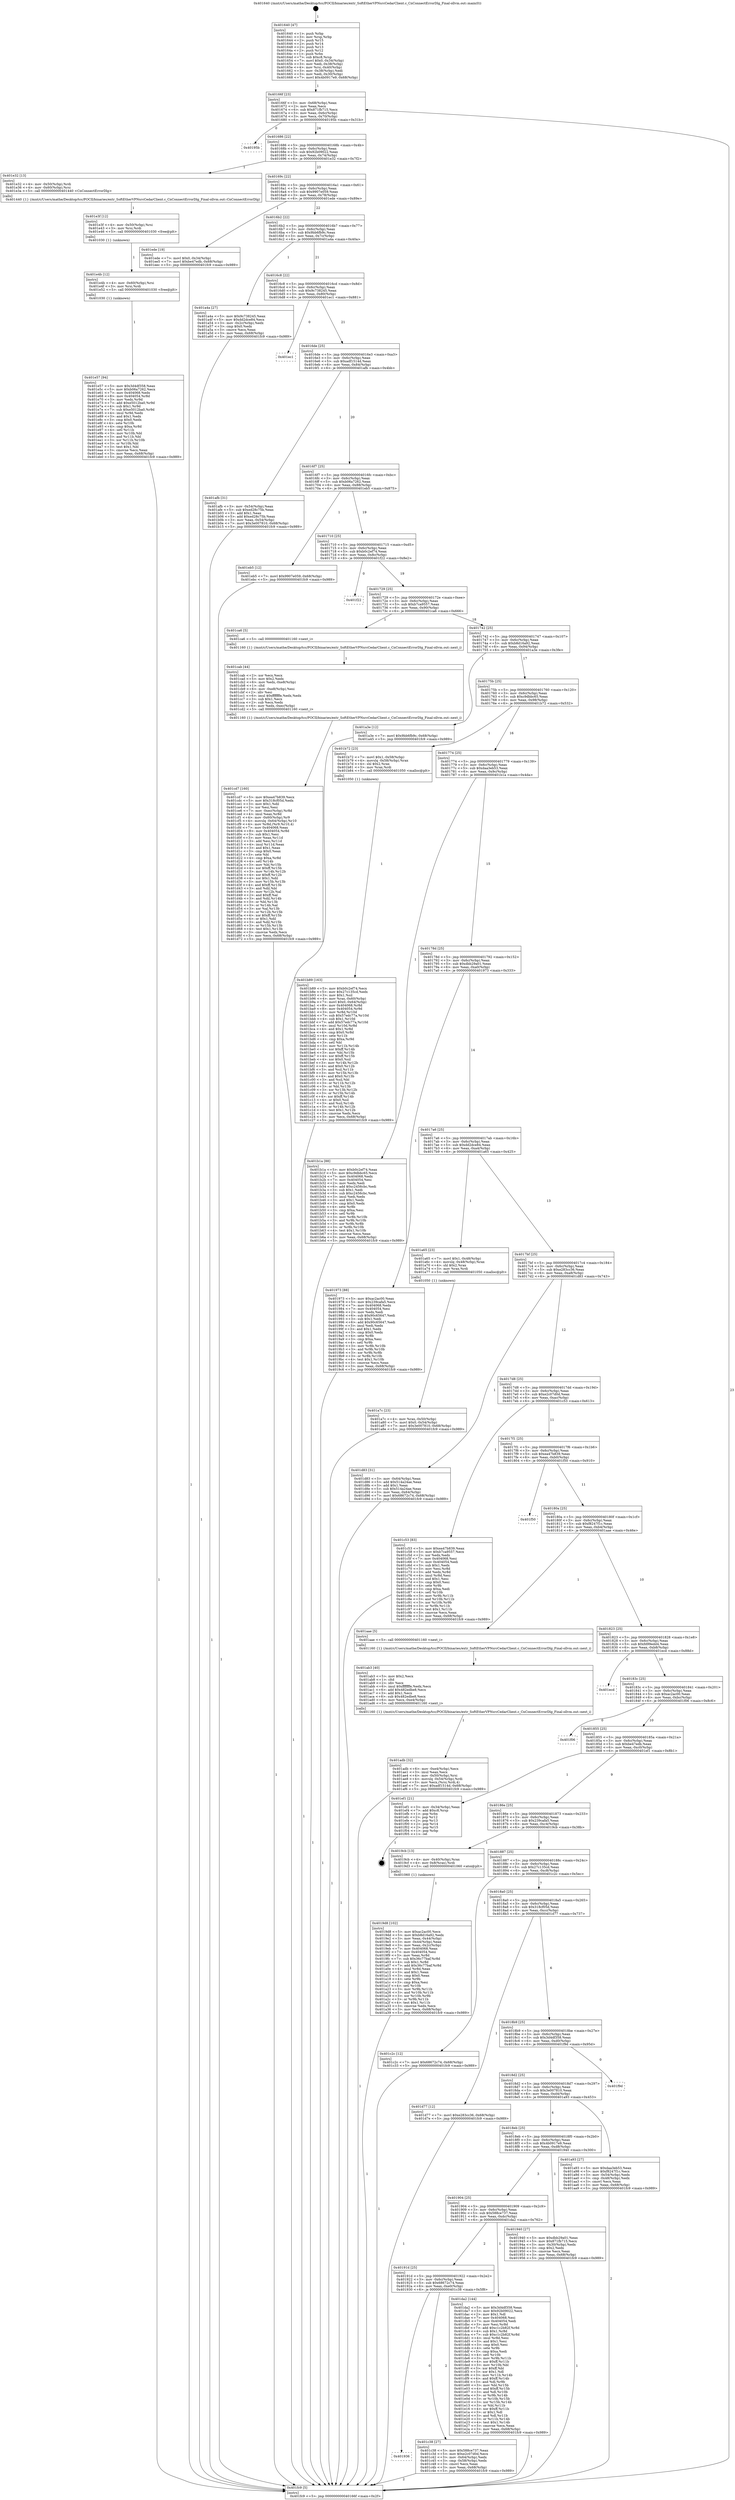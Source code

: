 digraph "0x401640" {
  label = "0x401640 (/mnt/c/Users/mathe/Desktop/tcc/POCII/binaries/extr_SoftEtherVPNsrcCedarClient.c_CnConnectErrorDlg_Final-ollvm.out::main(0))"
  labelloc = "t"
  node[shape=record]

  Entry [label="",width=0.3,height=0.3,shape=circle,fillcolor=black,style=filled]
  "0x40166f" [label="{
     0x40166f [23]\l
     | [instrs]\l
     &nbsp;&nbsp;0x40166f \<+3\>: mov -0x68(%rbp),%eax\l
     &nbsp;&nbsp;0x401672 \<+2\>: mov %eax,%ecx\l
     &nbsp;&nbsp;0x401674 \<+6\>: sub $0x871fb715,%ecx\l
     &nbsp;&nbsp;0x40167a \<+3\>: mov %eax,-0x6c(%rbp)\l
     &nbsp;&nbsp;0x40167d \<+3\>: mov %ecx,-0x70(%rbp)\l
     &nbsp;&nbsp;0x401680 \<+6\>: je 000000000040195b \<main+0x31b\>\l
  }"]
  "0x40195b" [label="{
     0x40195b\l
  }", style=dashed]
  "0x401686" [label="{
     0x401686 [22]\l
     | [instrs]\l
     &nbsp;&nbsp;0x401686 \<+5\>: jmp 000000000040168b \<main+0x4b\>\l
     &nbsp;&nbsp;0x40168b \<+3\>: mov -0x6c(%rbp),%eax\l
     &nbsp;&nbsp;0x40168e \<+5\>: sub $0x92b09022,%eax\l
     &nbsp;&nbsp;0x401693 \<+3\>: mov %eax,-0x74(%rbp)\l
     &nbsp;&nbsp;0x401696 \<+6\>: je 0000000000401e32 \<main+0x7f2\>\l
  }"]
  Exit [label="",width=0.3,height=0.3,shape=circle,fillcolor=black,style=filled,peripheries=2]
  "0x401e32" [label="{
     0x401e32 [13]\l
     | [instrs]\l
     &nbsp;&nbsp;0x401e32 \<+4\>: mov -0x50(%rbp),%rdi\l
     &nbsp;&nbsp;0x401e36 \<+4\>: mov -0x60(%rbp),%rsi\l
     &nbsp;&nbsp;0x401e3a \<+5\>: call 0000000000401440 \<CnConnectErrorDlg\>\l
     | [calls]\l
     &nbsp;&nbsp;0x401440 \{1\} (/mnt/c/Users/mathe/Desktop/tcc/POCII/binaries/extr_SoftEtherVPNsrcCedarClient.c_CnConnectErrorDlg_Final-ollvm.out::CnConnectErrorDlg)\l
  }"]
  "0x40169c" [label="{
     0x40169c [22]\l
     | [instrs]\l
     &nbsp;&nbsp;0x40169c \<+5\>: jmp 00000000004016a1 \<main+0x61\>\l
     &nbsp;&nbsp;0x4016a1 \<+3\>: mov -0x6c(%rbp),%eax\l
     &nbsp;&nbsp;0x4016a4 \<+5\>: sub $0x9907e059,%eax\l
     &nbsp;&nbsp;0x4016a9 \<+3\>: mov %eax,-0x78(%rbp)\l
     &nbsp;&nbsp;0x4016ac \<+6\>: je 0000000000401ede \<main+0x89e\>\l
  }"]
  "0x401e57" [label="{
     0x401e57 [94]\l
     | [instrs]\l
     &nbsp;&nbsp;0x401e57 \<+5\>: mov $0x3d4df358,%eax\l
     &nbsp;&nbsp;0x401e5c \<+5\>: mov $0xb06a7262,%ecx\l
     &nbsp;&nbsp;0x401e61 \<+7\>: mov 0x404068,%edx\l
     &nbsp;&nbsp;0x401e68 \<+8\>: mov 0x404054,%r8d\l
     &nbsp;&nbsp;0x401e70 \<+3\>: mov %edx,%r9d\l
     &nbsp;&nbsp;0x401e73 \<+7\>: add $0xe5012ba0,%r9d\l
     &nbsp;&nbsp;0x401e7a \<+4\>: sub $0x1,%r9d\l
     &nbsp;&nbsp;0x401e7e \<+7\>: sub $0xe5012ba0,%r9d\l
     &nbsp;&nbsp;0x401e85 \<+4\>: imul %r9d,%edx\l
     &nbsp;&nbsp;0x401e89 \<+3\>: and $0x1,%edx\l
     &nbsp;&nbsp;0x401e8c \<+3\>: cmp $0x0,%edx\l
     &nbsp;&nbsp;0x401e8f \<+4\>: sete %r10b\l
     &nbsp;&nbsp;0x401e93 \<+4\>: cmp $0xa,%r8d\l
     &nbsp;&nbsp;0x401e97 \<+4\>: setl %r11b\l
     &nbsp;&nbsp;0x401e9b \<+3\>: mov %r10b,%bl\l
     &nbsp;&nbsp;0x401e9e \<+3\>: and %r11b,%bl\l
     &nbsp;&nbsp;0x401ea1 \<+3\>: xor %r11b,%r10b\l
     &nbsp;&nbsp;0x401ea4 \<+3\>: or %r10b,%bl\l
     &nbsp;&nbsp;0x401ea7 \<+3\>: test $0x1,%bl\l
     &nbsp;&nbsp;0x401eaa \<+3\>: cmovne %ecx,%eax\l
     &nbsp;&nbsp;0x401ead \<+3\>: mov %eax,-0x68(%rbp)\l
     &nbsp;&nbsp;0x401eb0 \<+5\>: jmp 0000000000401fc9 \<main+0x989\>\l
  }"]
  "0x401ede" [label="{
     0x401ede [19]\l
     | [instrs]\l
     &nbsp;&nbsp;0x401ede \<+7\>: movl $0x0,-0x34(%rbp)\l
     &nbsp;&nbsp;0x401ee5 \<+7\>: movl $0xbe47edb,-0x68(%rbp)\l
     &nbsp;&nbsp;0x401eec \<+5\>: jmp 0000000000401fc9 \<main+0x989\>\l
  }"]
  "0x4016b2" [label="{
     0x4016b2 [22]\l
     | [instrs]\l
     &nbsp;&nbsp;0x4016b2 \<+5\>: jmp 00000000004016b7 \<main+0x77\>\l
     &nbsp;&nbsp;0x4016b7 \<+3\>: mov -0x6c(%rbp),%eax\l
     &nbsp;&nbsp;0x4016ba \<+5\>: sub $0x9bb6fb9c,%eax\l
     &nbsp;&nbsp;0x4016bf \<+3\>: mov %eax,-0x7c(%rbp)\l
     &nbsp;&nbsp;0x4016c2 \<+6\>: je 0000000000401a4a \<main+0x40a\>\l
  }"]
  "0x401e4b" [label="{
     0x401e4b [12]\l
     | [instrs]\l
     &nbsp;&nbsp;0x401e4b \<+4\>: mov -0x60(%rbp),%rsi\l
     &nbsp;&nbsp;0x401e4f \<+3\>: mov %rsi,%rdi\l
     &nbsp;&nbsp;0x401e52 \<+5\>: call 0000000000401030 \<free@plt\>\l
     | [calls]\l
     &nbsp;&nbsp;0x401030 \{1\} (unknown)\l
  }"]
  "0x401a4a" [label="{
     0x401a4a [27]\l
     | [instrs]\l
     &nbsp;&nbsp;0x401a4a \<+5\>: mov $0x9c738245,%eax\l
     &nbsp;&nbsp;0x401a4f \<+5\>: mov $0xdd2dce84,%ecx\l
     &nbsp;&nbsp;0x401a54 \<+3\>: mov -0x2c(%rbp),%edx\l
     &nbsp;&nbsp;0x401a57 \<+3\>: cmp $0x0,%edx\l
     &nbsp;&nbsp;0x401a5a \<+3\>: cmove %ecx,%eax\l
     &nbsp;&nbsp;0x401a5d \<+3\>: mov %eax,-0x68(%rbp)\l
     &nbsp;&nbsp;0x401a60 \<+5\>: jmp 0000000000401fc9 \<main+0x989\>\l
  }"]
  "0x4016c8" [label="{
     0x4016c8 [22]\l
     | [instrs]\l
     &nbsp;&nbsp;0x4016c8 \<+5\>: jmp 00000000004016cd \<main+0x8d\>\l
     &nbsp;&nbsp;0x4016cd \<+3\>: mov -0x6c(%rbp),%eax\l
     &nbsp;&nbsp;0x4016d0 \<+5\>: sub $0x9c738245,%eax\l
     &nbsp;&nbsp;0x4016d5 \<+3\>: mov %eax,-0x80(%rbp)\l
     &nbsp;&nbsp;0x4016d8 \<+6\>: je 0000000000401ec1 \<main+0x881\>\l
  }"]
  "0x401e3f" [label="{
     0x401e3f [12]\l
     | [instrs]\l
     &nbsp;&nbsp;0x401e3f \<+4\>: mov -0x50(%rbp),%rsi\l
     &nbsp;&nbsp;0x401e43 \<+3\>: mov %rsi,%rdi\l
     &nbsp;&nbsp;0x401e46 \<+5\>: call 0000000000401030 \<free@plt\>\l
     | [calls]\l
     &nbsp;&nbsp;0x401030 \{1\} (unknown)\l
  }"]
  "0x401ec1" [label="{
     0x401ec1\l
  }", style=dashed]
  "0x4016de" [label="{
     0x4016de [25]\l
     | [instrs]\l
     &nbsp;&nbsp;0x4016de \<+5\>: jmp 00000000004016e3 \<main+0xa3\>\l
     &nbsp;&nbsp;0x4016e3 \<+3\>: mov -0x6c(%rbp),%eax\l
     &nbsp;&nbsp;0x4016e6 \<+5\>: sub $0xadf1514d,%eax\l
     &nbsp;&nbsp;0x4016eb \<+6\>: mov %eax,-0x84(%rbp)\l
     &nbsp;&nbsp;0x4016f1 \<+6\>: je 0000000000401afb \<main+0x4bb\>\l
  }"]
  "0x401cd7" [label="{
     0x401cd7 [160]\l
     | [instrs]\l
     &nbsp;&nbsp;0x401cd7 \<+5\>: mov $0xea47b839,%ecx\l
     &nbsp;&nbsp;0x401cdc \<+5\>: mov $0x318cf05d,%edx\l
     &nbsp;&nbsp;0x401ce1 \<+3\>: mov $0x1,%dil\l
     &nbsp;&nbsp;0x401ce4 \<+2\>: xor %esi,%esi\l
     &nbsp;&nbsp;0x401ce6 \<+7\>: mov -0xec(%rbp),%r8d\l
     &nbsp;&nbsp;0x401ced \<+4\>: imul %eax,%r8d\l
     &nbsp;&nbsp;0x401cf1 \<+4\>: mov -0x60(%rbp),%r9\l
     &nbsp;&nbsp;0x401cf5 \<+4\>: movslq -0x64(%rbp),%r10\l
     &nbsp;&nbsp;0x401cf9 \<+4\>: mov %r8d,(%r9,%r10,4)\l
     &nbsp;&nbsp;0x401cfd \<+7\>: mov 0x404068,%eax\l
     &nbsp;&nbsp;0x401d04 \<+8\>: mov 0x404054,%r8d\l
     &nbsp;&nbsp;0x401d0c \<+3\>: sub $0x1,%esi\l
     &nbsp;&nbsp;0x401d0f \<+3\>: mov %eax,%r11d\l
     &nbsp;&nbsp;0x401d12 \<+3\>: add %esi,%r11d\l
     &nbsp;&nbsp;0x401d15 \<+4\>: imul %r11d,%eax\l
     &nbsp;&nbsp;0x401d19 \<+3\>: and $0x1,%eax\l
     &nbsp;&nbsp;0x401d1c \<+3\>: cmp $0x0,%eax\l
     &nbsp;&nbsp;0x401d1f \<+3\>: sete %bl\l
     &nbsp;&nbsp;0x401d22 \<+4\>: cmp $0xa,%r8d\l
     &nbsp;&nbsp;0x401d26 \<+4\>: setl %r14b\l
     &nbsp;&nbsp;0x401d2a \<+3\>: mov %bl,%r15b\l
     &nbsp;&nbsp;0x401d2d \<+4\>: xor $0xff,%r15b\l
     &nbsp;&nbsp;0x401d31 \<+3\>: mov %r14b,%r12b\l
     &nbsp;&nbsp;0x401d34 \<+4\>: xor $0xff,%r12b\l
     &nbsp;&nbsp;0x401d38 \<+4\>: xor $0x1,%dil\l
     &nbsp;&nbsp;0x401d3c \<+3\>: mov %r15b,%r13b\l
     &nbsp;&nbsp;0x401d3f \<+4\>: and $0xff,%r13b\l
     &nbsp;&nbsp;0x401d43 \<+3\>: and %dil,%bl\l
     &nbsp;&nbsp;0x401d46 \<+3\>: mov %r12b,%al\l
     &nbsp;&nbsp;0x401d49 \<+2\>: and $0xff,%al\l
     &nbsp;&nbsp;0x401d4b \<+3\>: and %dil,%r14b\l
     &nbsp;&nbsp;0x401d4e \<+3\>: or %bl,%r13b\l
     &nbsp;&nbsp;0x401d51 \<+3\>: or %r14b,%al\l
     &nbsp;&nbsp;0x401d54 \<+3\>: xor %al,%r13b\l
     &nbsp;&nbsp;0x401d57 \<+3\>: or %r12b,%r15b\l
     &nbsp;&nbsp;0x401d5a \<+4\>: xor $0xff,%r15b\l
     &nbsp;&nbsp;0x401d5e \<+4\>: or $0x1,%dil\l
     &nbsp;&nbsp;0x401d62 \<+3\>: and %dil,%r15b\l
     &nbsp;&nbsp;0x401d65 \<+3\>: or %r15b,%r13b\l
     &nbsp;&nbsp;0x401d68 \<+4\>: test $0x1,%r13b\l
     &nbsp;&nbsp;0x401d6c \<+3\>: cmovne %edx,%ecx\l
     &nbsp;&nbsp;0x401d6f \<+3\>: mov %ecx,-0x68(%rbp)\l
     &nbsp;&nbsp;0x401d72 \<+5\>: jmp 0000000000401fc9 \<main+0x989\>\l
  }"]
  "0x401afb" [label="{
     0x401afb [31]\l
     | [instrs]\l
     &nbsp;&nbsp;0x401afb \<+3\>: mov -0x54(%rbp),%eax\l
     &nbsp;&nbsp;0x401afe \<+5\>: sub $0xed28c75b,%eax\l
     &nbsp;&nbsp;0x401b03 \<+3\>: add $0x1,%eax\l
     &nbsp;&nbsp;0x401b06 \<+5\>: add $0xed28c75b,%eax\l
     &nbsp;&nbsp;0x401b0b \<+3\>: mov %eax,-0x54(%rbp)\l
     &nbsp;&nbsp;0x401b0e \<+7\>: movl $0x3e007810,-0x68(%rbp)\l
     &nbsp;&nbsp;0x401b15 \<+5\>: jmp 0000000000401fc9 \<main+0x989\>\l
  }"]
  "0x4016f7" [label="{
     0x4016f7 [25]\l
     | [instrs]\l
     &nbsp;&nbsp;0x4016f7 \<+5\>: jmp 00000000004016fc \<main+0xbc\>\l
     &nbsp;&nbsp;0x4016fc \<+3\>: mov -0x6c(%rbp),%eax\l
     &nbsp;&nbsp;0x4016ff \<+5\>: sub $0xb06a7262,%eax\l
     &nbsp;&nbsp;0x401704 \<+6\>: mov %eax,-0x88(%rbp)\l
     &nbsp;&nbsp;0x40170a \<+6\>: je 0000000000401eb5 \<main+0x875\>\l
  }"]
  "0x401cab" [label="{
     0x401cab [44]\l
     | [instrs]\l
     &nbsp;&nbsp;0x401cab \<+2\>: xor %ecx,%ecx\l
     &nbsp;&nbsp;0x401cad \<+5\>: mov $0x2,%edx\l
     &nbsp;&nbsp;0x401cb2 \<+6\>: mov %edx,-0xe8(%rbp)\l
     &nbsp;&nbsp;0x401cb8 \<+1\>: cltd\l
     &nbsp;&nbsp;0x401cb9 \<+6\>: mov -0xe8(%rbp),%esi\l
     &nbsp;&nbsp;0x401cbf \<+2\>: idiv %esi\l
     &nbsp;&nbsp;0x401cc1 \<+6\>: imul $0xfffffffe,%edx,%edx\l
     &nbsp;&nbsp;0x401cc7 \<+3\>: sub $0x1,%ecx\l
     &nbsp;&nbsp;0x401cca \<+2\>: sub %ecx,%edx\l
     &nbsp;&nbsp;0x401ccc \<+6\>: mov %edx,-0xec(%rbp)\l
     &nbsp;&nbsp;0x401cd2 \<+5\>: call 0000000000401160 \<next_i\>\l
     | [calls]\l
     &nbsp;&nbsp;0x401160 \{1\} (/mnt/c/Users/mathe/Desktop/tcc/POCII/binaries/extr_SoftEtherVPNsrcCedarClient.c_CnConnectErrorDlg_Final-ollvm.out::next_i)\l
  }"]
  "0x401eb5" [label="{
     0x401eb5 [12]\l
     | [instrs]\l
     &nbsp;&nbsp;0x401eb5 \<+7\>: movl $0x9907e059,-0x68(%rbp)\l
     &nbsp;&nbsp;0x401ebc \<+5\>: jmp 0000000000401fc9 \<main+0x989\>\l
  }"]
  "0x401710" [label="{
     0x401710 [25]\l
     | [instrs]\l
     &nbsp;&nbsp;0x401710 \<+5\>: jmp 0000000000401715 \<main+0xd5\>\l
     &nbsp;&nbsp;0x401715 \<+3\>: mov -0x6c(%rbp),%eax\l
     &nbsp;&nbsp;0x401718 \<+5\>: sub $0xb0c2ef74,%eax\l
     &nbsp;&nbsp;0x40171d \<+6\>: mov %eax,-0x8c(%rbp)\l
     &nbsp;&nbsp;0x401723 \<+6\>: je 0000000000401f22 \<main+0x8e2\>\l
  }"]
  "0x401936" [label="{
     0x401936\l
  }", style=dashed]
  "0x401f22" [label="{
     0x401f22\l
  }", style=dashed]
  "0x401729" [label="{
     0x401729 [25]\l
     | [instrs]\l
     &nbsp;&nbsp;0x401729 \<+5\>: jmp 000000000040172e \<main+0xee\>\l
     &nbsp;&nbsp;0x40172e \<+3\>: mov -0x6c(%rbp),%eax\l
     &nbsp;&nbsp;0x401731 \<+5\>: sub $0xb7ca9557,%eax\l
     &nbsp;&nbsp;0x401736 \<+6\>: mov %eax,-0x90(%rbp)\l
     &nbsp;&nbsp;0x40173c \<+6\>: je 0000000000401ca6 \<main+0x666\>\l
  }"]
  "0x401c38" [label="{
     0x401c38 [27]\l
     | [instrs]\l
     &nbsp;&nbsp;0x401c38 \<+5\>: mov $0x588ce737,%eax\l
     &nbsp;&nbsp;0x401c3d \<+5\>: mov $0xe2c07d0d,%ecx\l
     &nbsp;&nbsp;0x401c42 \<+3\>: mov -0x64(%rbp),%edx\l
     &nbsp;&nbsp;0x401c45 \<+3\>: cmp -0x58(%rbp),%edx\l
     &nbsp;&nbsp;0x401c48 \<+3\>: cmovl %ecx,%eax\l
     &nbsp;&nbsp;0x401c4b \<+3\>: mov %eax,-0x68(%rbp)\l
     &nbsp;&nbsp;0x401c4e \<+5\>: jmp 0000000000401fc9 \<main+0x989\>\l
  }"]
  "0x401ca6" [label="{
     0x401ca6 [5]\l
     | [instrs]\l
     &nbsp;&nbsp;0x401ca6 \<+5\>: call 0000000000401160 \<next_i\>\l
     | [calls]\l
     &nbsp;&nbsp;0x401160 \{1\} (/mnt/c/Users/mathe/Desktop/tcc/POCII/binaries/extr_SoftEtherVPNsrcCedarClient.c_CnConnectErrorDlg_Final-ollvm.out::next_i)\l
  }"]
  "0x401742" [label="{
     0x401742 [25]\l
     | [instrs]\l
     &nbsp;&nbsp;0x401742 \<+5\>: jmp 0000000000401747 \<main+0x107\>\l
     &nbsp;&nbsp;0x401747 \<+3\>: mov -0x6c(%rbp),%eax\l
     &nbsp;&nbsp;0x40174a \<+5\>: sub $0xb8d16a92,%eax\l
     &nbsp;&nbsp;0x40174f \<+6\>: mov %eax,-0x94(%rbp)\l
     &nbsp;&nbsp;0x401755 \<+6\>: je 0000000000401a3e \<main+0x3fe\>\l
  }"]
  "0x40191d" [label="{
     0x40191d [25]\l
     | [instrs]\l
     &nbsp;&nbsp;0x40191d \<+5\>: jmp 0000000000401922 \<main+0x2e2\>\l
     &nbsp;&nbsp;0x401922 \<+3\>: mov -0x6c(%rbp),%eax\l
     &nbsp;&nbsp;0x401925 \<+5\>: sub $0x68672c74,%eax\l
     &nbsp;&nbsp;0x40192a \<+6\>: mov %eax,-0xe0(%rbp)\l
     &nbsp;&nbsp;0x401930 \<+6\>: je 0000000000401c38 \<main+0x5f8\>\l
  }"]
  "0x401a3e" [label="{
     0x401a3e [12]\l
     | [instrs]\l
     &nbsp;&nbsp;0x401a3e \<+7\>: movl $0x9bb6fb9c,-0x68(%rbp)\l
     &nbsp;&nbsp;0x401a45 \<+5\>: jmp 0000000000401fc9 \<main+0x989\>\l
  }"]
  "0x40175b" [label="{
     0x40175b [25]\l
     | [instrs]\l
     &nbsp;&nbsp;0x40175b \<+5\>: jmp 0000000000401760 \<main+0x120\>\l
     &nbsp;&nbsp;0x401760 \<+3\>: mov -0x6c(%rbp),%eax\l
     &nbsp;&nbsp;0x401763 \<+5\>: sub $0xc9dbbc65,%eax\l
     &nbsp;&nbsp;0x401768 \<+6\>: mov %eax,-0x98(%rbp)\l
     &nbsp;&nbsp;0x40176e \<+6\>: je 0000000000401b72 \<main+0x532\>\l
  }"]
  "0x401da2" [label="{
     0x401da2 [144]\l
     | [instrs]\l
     &nbsp;&nbsp;0x401da2 \<+5\>: mov $0x3d4df358,%eax\l
     &nbsp;&nbsp;0x401da7 \<+5\>: mov $0x92b09022,%ecx\l
     &nbsp;&nbsp;0x401dac \<+2\>: mov $0x1,%dl\l
     &nbsp;&nbsp;0x401dae \<+7\>: mov 0x404068,%esi\l
     &nbsp;&nbsp;0x401db5 \<+7\>: mov 0x404054,%edi\l
     &nbsp;&nbsp;0x401dbc \<+3\>: mov %esi,%r8d\l
     &nbsp;&nbsp;0x401dbf \<+7\>: add $0xc1c2b82f,%r8d\l
     &nbsp;&nbsp;0x401dc6 \<+4\>: sub $0x1,%r8d\l
     &nbsp;&nbsp;0x401dca \<+7\>: sub $0xc1c2b82f,%r8d\l
     &nbsp;&nbsp;0x401dd1 \<+4\>: imul %r8d,%esi\l
     &nbsp;&nbsp;0x401dd5 \<+3\>: and $0x1,%esi\l
     &nbsp;&nbsp;0x401dd8 \<+3\>: cmp $0x0,%esi\l
     &nbsp;&nbsp;0x401ddb \<+4\>: sete %r9b\l
     &nbsp;&nbsp;0x401ddf \<+3\>: cmp $0xa,%edi\l
     &nbsp;&nbsp;0x401de2 \<+4\>: setl %r10b\l
     &nbsp;&nbsp;0x401de6 \<+3\>: mov %r9b,%r11b\l
     &nbsp;&nbsp;0x401de9 \<+4\>: xor $0xff,%r11b\l
     &nbsp;&nbsp;0x401ded \<+3\>: mov %r10b,%bl\l
     &nbsp;&nbsp;0x401df0 \<+3\>: xor $0xff,%bl\l
     &nbsp;&nbsp;0x401df3 \<+3\>: xor $0x1,%dl\l
     &nbsp;&nbsp;0x401df6 \<+3\>: mov %r11b,%r14b\l
     &nbsp;&nbsp;0x401df9 \<+4\>: and $0xff,%r14b\l
     &nbsp;&nbsp;0x401dfd \<+3\>: and %dl,%r9b\l
     &nbsp;&nbsp;0x401e00 \<+3\>: mov %bl,%r15b\l
     &nbsp;&nbsp;0x401e03 \<+4\>: and $0xff,%r15b\l
     &nbsp;&nbsp;0x401e07 \<+3\>: and %dl,%r10b\l
     &nbsp;&nbsp;0x401e0a \<+3\>: or %r9b,%r14b\l
     &nbsp;&nbsp;0x401e0d \<+3\>: or %r10b,%r15b\l
     &nbsp;&nbsp;0x401e10 \<+3\>: xor %r15b,%r14b\l
     &nbsp;&nbsp;0x401e13 \<+3\>: or %bl,%r11b\l
     &nbsp;&nbsp;0x401e16 \<+4\>: xor $0xff,%r11b\l
     &nbsp;&nbsp;0x401e1a \<+3\>: or $0x1,%dl\l
     &nbsp;&nbsp;0x401e1d \<+3\>: and %dl,%r11b\l
     &nbsp;&nbsp;0x401e20 \<+3\>: or %r11b,%r14b\l
     &nbsp;&nbsp;0x401e23 \<+4\>: test $0x1,%r14b\l
     &nbsp;&nbsp;0x401e27 \<+3\>: cmovne %ecx,%eax\l
     &nbsp;&nbsp;0x401e2a \<+3\>: mov %eax,-0x68(%rbp)\l
     &nbsp;&nbsp;0x401e2d \<+5\>: jmp 0000000000401fc9 \<main+0x989\>\l
  }"]
  "0x401b72" [label="{
     0x401b72 [23]\l
     | [instrs]\l
     &nbsp;&nbsp;0x401b72 \<+7\>: movl $0x1,-0x58(%rbp)\l
     &nbsp;&nbsp;0x401b79 \<+4\>: movslq -0x58(%rbp),%rax\l
     &nbsp;&nbsp;0x401b7d \<+4\>: shl $0x2,%rax\l
     &nbsp;&nbsp;0x401b81 \<+3\>: mov %rax,%rdi\l
     &nbsp;&nbsp;0x401b84 \<+5\>: call 0000000000401050 \<malloc@plt\>\l
     | [calls]\l
     &nbsp;&nbsp;0x401050 \{1\} (unknown)\l
  }"]
  "0x401774" [label="{
     0x401774 [25]\l
     | [instrs]\l
     &nbsp;&nbsp;0x401774 \<+5\>: jmp 0000000000401779 \<main+0x139\>\l
     &nbsp;&nbsp;0x401779 \<+3\>: mov -0x6c(%rbp),%eax\l
     &nbsp;&nbsp;0x40177c \<+5\>: sub $0xdaa3eb53,%eax\l
     &nbsp;&nbsp;0x401781 \<+6\>: mov %eax,-0x9c(%rbp)\l
     &nbsp;&nbsp;0x401787 \<+6\>: je 0000000000401b1a \<main+0x4da\>\l
  }"]
  "0x401b89" [label="{
     0x401b89 [163]\l
     | [instrs]\l
     &nbsp;&nbsp;0x401b89 \<+5\>: mov $0xb0c2ef74,%ecx\l
     &nbsp;&nbsp;0x401b8e \<+5\>: mov $0x27c135cd,%edx\l
     &nbsp;&nbsp;0x401b93 \<+3\>: mov $0x1,%sil\l
     &nbsp;&nbsp;0x401b96 \<+4\>: mov %rax,-0x60(%rbp)\l
     &nbsp;&nbsp;0x401b9a \<+7\>: movl $0x0,-0x64(%rbp)\l
     &nbsp;&nbsp;0x401ba1 \<+8\>: mov 0x404068,%r8d\l
     &nbsp;&nbsp;0x401ba9 \<+8\>: mov 0x404054,%r9d\l
     &nbsp;&nbsp;0x401bb1 \<+3\>: mov %r8d,%r10d\l
     &nbsp;&nbsp;0x401bb4 \<+7\>: sub $0x57edc77a,%r10d\l
     &nbsp;&nbsp;0x401bbb \<+4\>: sub $0x1,%r10d\l
     &nbsp;&nbsp;0x401bbf \<+7\>: add $0x57edc77a,%r10d\l
     &nbsp;&nbsp;0x401bc6 \<+4\>: imul %r10d,%r8d\l
     &nbsp;&nbsp;0x401bca \<+4\>: and $0x1,%r8d\l
     &nbsp;&nbsp;0x401bce \<+4\>: cmp $0x0,%r8d\l
     &nbsp;&nbsp;0x401bd2 \<+4\>: sete %r11b\l
     &nbsp;&nbsp;0x401bd6 \<+4\>: cmp $0xa,%r9d\l
     &nbsp;&nbsp;0x401bda \<+3\>: setl %bl\l
     &nbsp;&nbsp;0x401bdd \<+3\>: mov %r11b,%r14b\l
     &nbsp;&nbsp;0x401be0 \<+4\>: xor $0xff,%r14b\l
     &nbsp;&nbsp;0x401be4 \<+3\>: mov %bl,%r15b\l
     &nbsp;&nbsp;0x401be7 \<+4\>: xor $0xff,%r15b\l
     &nbsp;&nbsp;0x401beb \<+4\>: xor $0x0,%sil\l
     &nbsp;&nbsp;0x401bef \<+3\>: mov %r14b,%r12b\l
     &nbsp;&nbsp;0x401bf2 \<+4\>: and $0x0,%r12b\l
     &nbsp;&nbsp;0x401bf6 \<+3\>: and %sil,%r11b\l
     &nbsp;&nbsp;0x401bf9 \<+3\>: mov %r15b,%r13b\l
     &nbsp;&nbsp;0x401bfc \<+4\>: and $0x0,%r13b\l
     &nbsp;&nbsp;0x401c00 \<+3\>: and %sil,%bl\l
     &nbsp;&nbsp;0x401c03 \<+3\>: or %r11b,%r12b\l
     &nbsp;&nbsp;0x401c06 \<+3\>: or %bl,%r13b\l
     &nbsp;&nbsp;0x401c09 \<+3\>: xor %r13b,%r12b\l
     &nbsp;&nbsp;0x401c0c \<+3\>: or %r15b,%r14b\l
     &nbsp;&nbsp;0x401c0f \<+4\>: xor $0xff,%r14b\l
     &nbsp;&nbsp;0x401c13 \<+4\>: or $0x0,%sil\l
     &nbsp;&nbsp;0x401c17 \<+3\>: and %sil,%r14b\l
     &nbsp;&nbsp;0x401c1a \<+3\>: or %r14b,%r12b\l
     &nbsp;&nbsp;0x401c1d \<+4\>: test $0x1,%r12b\l
     &nbsp;&nbsp;0x401c21 \<+3\>: cmovne %edx,%ecx\l
     &nbsp;&nbsp;0x401c24 \<+3\>: mov %ecx,-0x68(%rbp)\l
     &nbsp;&nbsp;0x401c27 \<+5\>: jmp 0000000000401fc9 \<main+0x989\>\l
  }"]
  "0x401b1a" [label="{
     0x401b1a [88]\l
     | [instrs]\l
     &nbsp;&nbsp;0x401b1a \<+5\>: mov $0xb0c2ef74,%eax\l
     &nbsp;&nbsp;0x401b1f \<+5\>: mov $0xc9dbbc65,%ecx\l
     &nbsp;&nbsp;0x401b24 \<+7\>: mov 0x404068,%edx\l
     &nbsp;&nbsp;0x401b2b \<+7\>: mov 0x404054,%esi\l
     &nbsp;&nbsp;0x401b32 \<+2\>: mov %edx,%edi\l
     &nbsp;&nbsp;0x401b34 \<+6\>: add $0xc2456cbc,%edi\l
     &nbsp;&nbsp;0x401b3a \<+3\>: sub $0x1,%edi\l
     &nbsp;&nbsp;0x401b3d \<+6\>: sub $0xc2456cbc,%edi\l
     &nbsp;&nbsp;0x401b43 \<+3\>: imul %edi,%edx\l
     &nbsp;&nbsp;0x401b46 \<+3\>: and $0x1,%edx\l
     &nbsp;&nbsp;0x401b49 \<+3\>: cmp $0x0,%edx\l
     &nbsp;&nbsp;0x401b4c \<+4\>: sete %r8b\l
     &nbsp;&nbsp;0x401b50 \<+3\>: cmp $0xa,%esi\l
     &nbsp;&nbsp;0x401b53 \<+4\>: setl %r9b\l
     &nbsp;&nbsp;0x401b57 \<+3\>: mov %r8b,%r10b\l
     &nbsp;&nbsp;0x401b5a \<+3\>: and %r9b,%r10b\l
     &nbsp;&nbsp;0x401b5d \<+3\>: xor %r9b,%r8b\l
     &nbsp;&nbsp;0x401b60 \<+3\>: or %r8b,%r10b\l
     &nbsp;&nbsp;0x401b63 \<+4\>: test $0x1,%r10b\l
     &nbsp;&nbsp;0x401b67 \<+3\>: cmovne %ecx,%eax\l
     &nbsp;&nbsp;0x401b6a \<+3\>: mov %eax,-0x68(%rbp)\l
     &nbsp;&nbsp;0x401b6d \<+5\>: jmp 0000000000401fc9 \<main+0x989\>\l
  }"]
  "0x40178d" [label="{
     0x40178d [25]\l
     | [instrs]\l
     &nbsp;&nbsp;0x40178d \<+5\>: jmp 0000000000401792 \<main+0x152\>\l
     &nbsp;&nbsp;0x401792 \<+3\>: mov -0x6c(%rbp),%eax\l
     &nbsp;&nbsp;0x401795 \<+5\>: sub $0xdbb29a01,%eax\l
     &nbsp;&nbsp;0x40179a \<+6\>: mov %eax,-0xa0(%rbp)\l
     &nbsp;&nbsp;0x4017a0 \<+6\>: je 0000000000401973 \<main+0x333\>\l
  }"]
  "0x401adb" [label="{
     0x401adb [32]\l
     | [instrs]\l
     &nbsp;&nbsp;0x401adb \<+6\>: mov -0xe4(%rbp),%ecx\l
     &nbsp;&nbsp;0x401ae1 \<+3\>: imul %eax,%ecx\l
     &nbsp;&nbsp;0x401ae4 \<+4\>: mov -0x50(%rbp),%rsi\l
     &nbsp;&nbsp;0x401ae8 \<+4\>: movslq -0x54(%rbp),%rdi\l
     &nbsp;&nbsp;0x401aec \<+3\>: mov %ecx,(%rsi,%rdi,4)\l
     &nbsp;&nbsp;0x401aef \<+7\>: movl $0xadf1514d,-0x68(%rbp)\l
     &nbsp;&nbsp;0x401af6 \<+5\>: jmp 0000000000401fc9 \<main+0x989\>\l
  }"]
  "0x401973" [label="{
     0x401973 [88]\l
     | [instrs]\l
     &nbsp;&nbsp;0x401973 \<+5\>: mov $0xac2ac00,%eax\l
     &nbsp;&nbsp;0x401978 \<+5\>: mov $0x239cafa5,%ecx\l
     &nbsp;&nbsp;0x40197d \<+7\>: mov 0x404068,%edx\l
     &nbsp;&nbsp;0x401984 \<+7\>: mov 0x404054,%esi\l
     &nbsp;&nbsp;0x40198b \<+2\>: mov %edx,%edi\l
     &nbsp;&nbsp;0x40198d \<+6\>: sub $0x90c65647,%edi\l
     &nbsp;&nbsp;0x401993 \<+3\>: sub $0x1,%edi\l
     &nbsp;&nbsp;0x401996 \<+6\>: add $0x90c65647,%edi\l
     &nbsp;&nbsp;0x40199c \<+3\>: imul %edi,%edx\l
     &nbsp;&nbsp;0x40199f \<+3\>: and $0x1,%edx\l
     &nbsp;&nbsp;0x4019a2 \<+3\>: cmp $0x0,%edx\l
     &nbsp;&nbsp;0x4019a5 \<+4\>: sete %r8b\l
     &nbsp;&nbsp;0x4019a9 \<+3\>: cmp $0xa,%esi\l
     &nbsp;&nbsp;0x4019ac \<+4\>: setl %r9b\l
     &nbsp;&nbsp;0x4019b0 \<+3\>: mov %r8b,%r10b\l
     &nbsp;&nbsp;0x4019b3 \<+3\>: and %r9b,%r10b\l
     &nbsp;&nbsp;0x4019b6 \<+3\>: xor %r9b,%r8b\l
     &nbsp;&nbsp;0x4019b9 \<+3\>: or %r8b,%r10b\l
     &nbsp;&nbsp;0x4019bc \<+4\>: test $0x1,%r10b\l
     &nbsp;&nbsp;0x4019c0 \<+3\>: cmovne %ecx,%eax\l
     &nbsp;&nbsp;0x4019c3 \<+3\>: mov %eax,-0x68(%rbp)\l
     &nbsp;&nbsp;0x4019c6 \<+5\>: jmp 0000000000401fc9 \<main+0x989\>\l
  }"]
  "0x4017a6" [label="{
     0x4017a6 [25]\l
     | [instrs]\l
     &nbsp;&nbsp;0x4017a6 \<+5\>: jmp 00000000004017ab \<main+0x16b\>\l
     &nbsp;&nbsp;0x4017ab \<+3\>: mov -0x6c(%rbp),%eax\l
     &nbsp;&nbsp;0x4017ae \<+5\>: sub $0xdd2dce84,%eax\l
     &nbsp;&nbsp;0x4017b3 \<+6\>: mov %eax,-0xa4(%rbp)\l
     &nbsp;&nbsp;0x4017b9 \<+6\>: je 0000000000401a65 \<main+0x425\>\l
  }"]
  "0x401ab3" [label="{
     0x401ab3 [40]\l
     | [instrs]\l
     &nbsp;&nbsp;0x401ab3 \<+5\>: mov $0x2,%ecx\l
     &nbsp;&nbsp;0x401ab8 \<+1\>: cltd\l
     &nbsp;&nbsp;0x401ab9 \<+2\>: idiv %ecx\l
     &nbsp;&nbsp;0x401abb \<+6\>: imul $0xfffffffe,%edx,%ecx\l
     &nbsp;&nbsp;0x401ac1 \<+6\>: add $0x482edbe8,%ecx\l
     &nbsp;&nbsp;0x401ac7 \<+3\>: add $0x1,%ecx\l
     &nbsp;&nbsp;0x401aca \<+6\>: sub $0x482edbe8,%ecx\l
     &nbsp;&nbsp;0x401ad0 \<+6\>: mov %ecx,-0xe4(%rbp)\l
     &nbsp;&nbsp;0x401ad6 \<+5\>: call 0000000000401160 \<next_i\>\l
     | [calls]\l
     &nbsp;&nbsp;0x401160 \{1\} (/mnt/c/Users/mathe/Desktop/tcc/POCII/binaries/extr_SoftEtherVPNsrcCedarClient.c_CnConnectErrorDlg_Final-ollvm.out::next_i)\l
  }"]
  "0x401a65" [label="{
     0x401a65 [23]\l
     | [instrs]\l
     &nbsp;&nbsp;0x401a65 \<+7\>: movl $0x1,-0x48(%rbp)\l
     &nbsp;&nbsp;0x401a6c \<+4\>: movslq -0x48(%rbp),%rax\l
     &nbsp;&nbsp;0x401a70 \<+4\>: shl $0x2,%rax\l
     &nbsp;&nbsp;0x401a74 \<+3\>: mov %rax,%rdi\l
     &nbsp;&nbsp;0x401a77 \<+5\>: call 0000000000401050 \<malloc@plt\>\l
     | [calls]\l
     &nbsp;&nbsp;0x401050 \{1\} (unknown)\l
  }"]
  "0x4017bf" [label="{
     0x4017bf [25]\l
     | [instrs]\l
     &nbsp;&nbsp;0x4017bf \<+5\>: jmp 00000000004017c4 \<main+0x184\>\l
     &nbsp;&nbsp;0x4017c4 \<+3\>: mov -0x6c(%rbp),%eax\l
     &nbsp;&nbsp;0x4017c7 \<+5\>: sub $0xe283cc36,%eax\l
     &nbsp;&nbsp;0x4017cc \<+6\>: mov %eax,-0xa8(%rbp)\l
     &nbsp;&nbsp;0x4017d2 \<+6\>: je 0000000000401d83 \<main+0x743\>\l
  }"]
  "0x401a7c" [label="{
     0x401a7c [23]\l
     | [instrs]\l
     &nbsp;&nbsp;0x401a7c \<+4\>: mov %rax,-0x50(%rbp)\l
     &nbsp;&nbsp;0x401a80 \<+7\>: movl $0x0,-0x54(%rbp)\l
     &nbsp;&nbsp;0x401a87 \<+7\>: movl $0x3e007810,-0x68(%rbp)\l
     &nbsp;&nbsp;0x401a8e \<+5\>: jmp 0000000000401fc9 \<main+0x989\>\l
  }"]
  "0x401d83" [label="{
     0x401d83 [31]\l
     | [instrs]\l
     &nbsp;&nbsp;0x401d83 \<+3\>: mov -0x64(%rbp),%eax\l
     &nbsp;&nbsp;0x401d86 \<+5\>: add $0x514a24ae,%eax\l
     &nbsp;&nbsp;0x401d8b \<+3\>: add $0x1,%eax\l
     &nbsp;&nbsp;0x401d8e \<+5\>: sub $0x514a24ae,%eax\l
     &nbsp;&nbsp;0x401d93 \<+3\>: mov %eax,-0x64(%rbp)\l
     &nbsp;&nbsp;0x401d96 \<+7\>: movl $0x68672c74,-0x68(%rbp)\l
     &nbsp;&nbsp;0x401d9d \<+5\>: jmp 0000000000401fc9 \<main+0x989\>\l
  }"]
  "0x4017d8" [label="{
     0x4017d8 [25]\l
     | [instrs]\l
     &nbsp;&nbsp;0x4017d8 \<+5\>: jmp 00000000004017dd \<main+0x19d\>\l
     &nbsp;&nbsp;0x4017dd \<+3\>: mov -0x6c(%rbp),%eax\l
     &nbsp;&nbsp;0x4017e0 \<+5\>: sub $0xe2c07d0d,%eax\l
     &nbsp;&nbsp;0x4017e5 \<+6\>: mov %eax,-0xac(%rbp)\l
     &nbsp;&nbsp;0x4017eb \<+6\>: je 0000000000401c53 \<main+0x613\>\l
  }"]
  "0x4019d8" [label="{
     0x4019d8 [102]\l
     | [instrs]\l
     &nbsp;&nbsp;0x4019d8 \<+5\>: mov $0xac2ac00,%ecx\l
     &nbsp;&nbsp;0x4019dd \<+5\>: mov $0xb8d16a92,%edx\l
     &nbsp;&nbsp;0x4019e2 \<+3\>: mov %eax,-0x44(%rbp)\l
     &nbsp;&nbsp;0x4019e5 \<+3\>: mov -0x44(%rbp),%eax\l
     &nbsp;&nbsp;0x4019e8 \<+3\>: mov %eax,-0x2c(%rbp)\l
     &nbsp;&nbsp;0x4019eb \<+7\>: mov 0x404068,%eax\l
     &nbsp;&nbsp;0x4019f2 \<+7\>: mov 0x404054,%esi\l
     &nbsp;&nbsp;0x4019f9 \<+3\>: mov %eax,%r8d\l
     &nbsp;&nbsp;0x4019fc \<+7\>: sub $0x36c77baf,%r8d\l
     &nbsp;&nbsp;0x401a03 \<+4\>: sub $0x1,%r8d\l
     &nbsp;&nbsp;0x401a07 \<+7\>: add $0x36c77baf,%r8d\l
     &nbsp;&nbsp;0x401a0e \<+4\>: imul %r8d,%eax\l
     &nbsp;&nbsp;0x401a12 \<+3\>: and $0x1,%eax\l
     &nbsp;&nbsp;0x401a15 \<+3\>: cmp $0x0,%eax\l
     &nbsp;&nbsp;0x401a18 \<+4\>: sete %r9b\l
     &nbsp;&nbsp;0x401a1c \<+3\>: cmp $0xa,%esi\l
     &nbsp;&nbsp;0x401a1f \<+4\>: setl %r10b\l
     &nbsp;&nbsp;0x401a23 \<+3\>: mov %r9b,%r11b\l
     &nbsp;&nbsp;0x401a26 \<+3\>: and %r10b,%r11b\l
     &nbsp;&nbsp;0x401a29 \<+3\>: xor %r10b,%r9b\l
     &nbsp;&nbsp;0x401a2c \<+3\>: or %r9b,%r11b\l
     &nbsp;&nbsp;0x401a2f \<+4\>: test $0x1,%r11b\l
     &nbsp;&nbsp;0x401a33 \<+3\>: cmovne %edx,%ecx\l
     &nbsp;&nbsp;0x401a36 \<+3\>: mov %ecx,-0x68(%rbp)\l
     &nbsp;&nbsp;0x401a39 \<+5\>: jmp 0000000000401fc9 \<main+0x989\>\l
  }"]
  "0x401c53" [label="{
     0x401c53 [83]\l
     | [instrs]\l
     &nbsp;&nbsp;0x401c53 \<+5\>: mov $0xea47b839,%eax\l
     &nbsp;&nbsp;0x401c58 \<+5\>: mov $0xb7ca9557,%ecx\l
     &nbsp;&nbsp;0x401c5d \<+2\>: xor %edx,%edx\l
     &nbsp;&nbsp;0x401c5f \<+7\>: mov 0x404068,%esi\l
     &nbsp;&nbsp;0x401c66 \<+7\>: mov 0x404054,%edi\l
     &nbsp;&nbsp;0x401c6d \<+3\>: sub $0x1,%edx\l
     &nbsp;&nbsp;0x401c70 \<+3\>: mov %esi,%r8d\l
     &nbsp;&nbsp;0x401c73 \<+3\>: add %edx,%r8d\l
     &nbsp;&nbsp;0x401c76 \<+4\>: imul %r8d,%esi\l
     &nbsp;&nbsp;0x401c7a \<+3\>: and $0x1,%esi\l
     &nbsp;&nbsp;0x401c7d \<+3\>: cmp $0x0,%esi\l
     &nbsp;&nbsp;0x401c80 \<+4\>: sete %r9b\l
     &nbsp;&nbsp;0x401c84 \<+3\>: cmp $0xa,%edi\l
     &nbsp;&nbsp;0x401c87 \<+4\>: setl %r10b\l
     &nbsp;&nbsp;0x401c8b \<+3\>: mov %r9b,%r11b\l
     &nbsp;&nbsp;0x401c8e \<+3\>: and %r10b,%r11b\l
     &nbsp;&nbsp;0x401c91 \<+3\>: xor %r10b,%r9b\l
     &nbsp;&nbsp;0x401c94 \<+3\>: or %r9b,%r11b\l
     &nbsp;&nbsp;0x401c97 \<+4\>: test $0x1,%r11b\l
     &nbsp;&nbsp;0x401c9b \<+3\>: cmovne %ecx,%eax\l
     &nbsp;&nbsp;0x401c9e \<+3\>: mov %eax,-0x68(%rbp)\l
     &nbsp;&nbsp;0x401ca1 \<+5\>: jmp 0000000000401fc9 \<main+0x989\>\l
  }"]
  "0x4017f1" [label="{
     0x4017f1 [25]\l
     | [instrs]\l
     &nbsp;&nbsp;0x4017f1 \<+5\>: jmp 00000000004017f6 \<main+0x1b6\>\l
     &nbsp;&nbsp;0x4017f6 \<+3\>: mov -0x6c(%rbp),%eax\l
     &nbsp;&nbsp;0x4017f9 \<+5\>: sub $0xea47b839,%eax\l
     &nbsp;&nbsp;0x4017fe \<+6\>: mov %eax,-0xb0(%rbp)\l
     &nbsp;&nbsp;0x401804 \<+6\>: je 0000000000401f50 \<main+0x910\>\l
  }"]
  "0x401640" [label="{
     0x401640 [47]\l
     | [instrs]\l
     &nbsp;&nbsp;0x401640 \<+1\>: push %rbp\l
     &nbsp;&nbsp;0x401641 \<+3\>: mov %rsp,%rbp\l
     &nbsp;&nbsp;0x401644 \<+2\>: push %r15\l
     &nbsp;&nbsp;0x401646 \<+2\>: push %r14\l
     &nbsp;&nbsp;0x401648 \<+2\>: push %r13\l
     &nbsp;&nbsp;0x40164a \<+2\>: push %r12\l
     &nbsp;&nbsp;0x40164c \<+1\>: push %rbx\l
     &nbsp;&nbsp;0x40164d \<+7\>: sub $0xc8,%rsp\l
     &nbsp;&nbsp;0x401654 \<+7\>: movl $0x0,-0x34(%rbp)\l
     &nbsp;&nbsp;0x40165b \<+3\>: mov %edi,-0x38(%rbp)\l
     &nbsp;&nbsp;0x40165e \<+4\>: mov %rsi,-0x40(%rbp)\l
     &nbsp;&nbsp;0x401662 \<+3\>: mov -0x38(%rbp),%edi\l
     &nbsp;&nbsp;0x401665 \<+3\>: mov %edi,-0x30(%rbp)\l
     &nbsp;&nbsp;0x401668 \<+7\>: movl $0x4b0917e9,-0x68(%rbp)\l
  }"]
  "0x401f50" [label="{
     0x401f50\l
  }", style=dashed]
  "0x40180a" [label="{
     0x40180a [25]\l
     | [instrs]\l
     &nbsp;&nbsp;0x40180a \<+5\>: jmp 000000000040180f \<main+0x1cf\>\l
     &nbsp;&nbsp;0x40180f \<+3\>: mov -0x6c(%rbp),%eax\l
     &nbsp;&nbsp;0x401812 \<+5\>: sub $0xf8247f1c,%eax\l
     &nbsp;&nbsp;0x401817 \<+6\>: mov %eax,-0xb4(%rbp)\l
     &nbsp;&nbsp;0x40181d \<+6\>: je 0000000000401aae \<main+0x46e\>\l
  }"]
  "0x401fc9" [label="{
     0x401fc9 [5]\l
     | [instrs]\l
     &nbsp;&nbsp;0x401fc9 \<+5\>: jmp 000000000040166f \<main+0x2f\>\l
  }"]
  "0x401aae" [label="{
     0x401aae [5]\l
     | [instrs]\l
     &nbsp;&nbsp;0x401aae \<+5\>: call 0000000000401160 \<next_i\>\l
     | [calls]\l
     &nbsp;&nbsp;0x401160 \{1\} (/mnt/c/Users/mathe/Desktop/tcc/POCII/binaries/extr_SoftEtherVPNsrcCedarClient.c_CnConnectErrorDlg_Final-ollvm.out::next_i)\l
  }"]
  "0x401823" [label="{
     0x401823 [25]\l
     | [instrs]\l
     &nbsp;&nbsp;0x401823 \<+5\>: jmp 0000000000401828 \<main+0x1e8\>\l
     &nbsp;&nbsp;0x401828 \<+3\>: mov -0x6c(%rbp),%eax\l
     &nbsp;&nbsp;0x40182b \<+5\>: sub $0xfd99edd4,%eax\l
     &nbsp;&nbsp;0x401830 \<+6\>: mov %eax,-0xb8(%rbp)\l
     &nbsp;&nbsp;0x401836 \<+6\>: je 0000000000401ecd \<main+0x88d\>\l
  }"]
  "0x401904" [label="{
     0x401904 [25]\l
     | [instrs]\l
     &nbsp;&nbsp;0x401904 \<+5\>: jmp 0000000000401909 \<main+0x2c9\>\l
     &nbsp;&nbsp;0x401909 \<+3\>: mov -0x6c(%rbp),%eax\l
     &nbsp;&nbsp;0x40190c \<+5\>: sub $0x588ce737,%eax\l
     &nbsp;&nbsp;0x401911 \<+6\>: mov %eax,-0xdc(%rbp)\l
     &nbsp;&nbsp;0x401917 \<+6\>: je 0000000000401da2 \<main+0x762\>\l
  }"]
  "0x401ecd" [label="{
     0x401ecd\l
  }", style=dashed]
  "0x40183c" [label="{
     0x40183c [25]\l
     | [instrs]\l
     &nbsp;&nbsp;0x40183c \<+5\>: jmp 0000000000401841 \<main+0x201\>\l
     &nbsp;&nbsp;0x401841 \<+3\>: mov -0x6c(%rbp),%eax\l
     &nbsp;&nbsp;0x401844 \<+5\>: sub $0xac2ac00,%eax\l
     &nbsp;&nbsp;0x401849 \<+6\>: mov %eax,-0xbc(%rbp)\l
     &nbsp;&nbsp;0x40184f \<+6\>: je 0000000000401f06 \<main+0x8c6\>\l
  }"]
  "0x401940" [label="{
     0x401940 [27]\l
     | [instrs]\l
     &nbsp;&nbsp;0x401940 \<+5\>: mov $0xdbb29a01,%eax\l
     &nbsp;&nbsp;0x401945 \<+5\>: mov $0x871fb715,%ecx\l
     &nbsp;&nbsp;0x40194a \<+3\>: mov -0x30(%rbp),%edx\l
     &nbsp;&nbsp;0x40194d \<+3\>: cmp $0x2,%edx\l
     &nbsp;&nbsp;0x401950 \<+3\>: cmovne %ecx,%eax\l
     &nbsp;&nbsp;0x401953 \<+3\>: mov %eax,-0x68(%rbp)\l
     &nbsp;&nbsp;0x401956 \<+5\>: jmp 0000000000401fc9 \<main+0x989\>\l
  }"]
  "0x401f06" [label="{
     0x401f06\l
  }", style=dashed]
  "0x401855" [label="{
     0x401855 [25]\l
     | [instrs]\l
     &nbsp;&nbsp;0x401855 \<+5\>: jmp 000000000040185a \<main+0x21a\>\l
     &nbsp;&nbsp;0x40185a \<+3\>: mov -0x6c(%rbp),%eax\l
     &nbsp;&nbsp;0x40185d \<+5\>: sub $0xbe47edb,%eax\l
     &nbsp;&nbsp;0x401862 \<+6\>: mov %eax,-0xc0(%rbp)\l
     &nbsp;&nbsp;0x401868 \<+6\>: je 0000000000401ef1 \<main+0x8b1\>\l
  }"]
  "0x4018eb" [label="{
     0x4018eb [25]\l
     | [instrs]\l
     &nbsp;&nbsp;0x4018eb \<+5\>: jmp 00000000004018f0 \<main+0x2b0\>\l
     &nbsp;&nbsp;0x4018f0 \<+3\>: mov -0x6c(%rbp),%eax\l
     &nbsp;&nbsp;0x4018f3 \<+5\>: sub $0x4b0917e9,%eax\l
     &nbsp;&nbsp;0x4018f8 \<+6\>: mov %eax,-0xd8(%rbp)\l
     &nbsp;&nbsp;0x4018fe \<+6\>: je 0000000000401940 \<main+0x300\>\l
  }"]
  "0x401ef1" [label="{
     0x401ef1 [21]\l
     | [instrs]\l
     &nbsp;&nbsp;0x401ef1 \<+3\>: mov -0x34(%rbp),%eax\l
     &nbsp;&nbsp;0x401ef4 \<+7\>: add $0xc8,%rsp\l
     &nbsp;&nbsp;0x401efb \<+1\>: pop %rbx\l
     &nbsp;&nbsp;0x401efc \<+2\>: pop %r12\l
     &nbsp;&nbsp;0x401efe \<+2\>: pop %r13\l
     &nbsp;&nbsp;0x401f00 \<+2\>: pop %r14\l
     &nbsp;&nbsp;0x401f02 \<+2\>: pop %r15\l
     &nbsp;&nbsp;0x401f04 \<+1\>: pop %rbp\l
     &nbsp;&nbsp;0x401f05 \<+1\>: ret\l
  }"]
  "0x40186e" [label="{
     0x40186e [25]\l
     | [instrs]\l
     &nbsp;&nbsp;0x40186e \<+5\>: jmp 0000000000401873 \<main+0x233\>\l
     &nbsp;&nbsp;0x401873 \<+3\>: mov -0x6c(%rbp),%eax\l
     &nbsp;&nbsp;0x401876 \<+5\>: sub $0x239cafa5,%eax\l
     &nbsp;&nbsp;0x40187b \<+6\>: mov %eax,-0xc4(%rbp)\l
     &nbsp;&nbsp;0x401881 \<+6\>: je 00000000004019cb \<main+0x38b\>\l
  }"]
  "0x401a93" [label="{
     0x401a93 [27]\l
     | [instrs]\l
     &nbsp;&nbsp;0x401a93 \<+5\>: mov $0xdaa3eb53,%eax\l
     &nbsp;&nbsp;0x401a98 \<+5\>: mov $0xf8247f1c,%ecx\l
     &nbsp;&nbsp;0x401a9d \<+3\>: mov -0x54(%rbp),%edx\l
     &nbsp;&nbsp;0x401aa0 \<+3\>: cmp -0x48(%rbp),%edx\l
     &nbsp;&nbsp;0x401aa3 \<+3\>: cmovl %ecx,%eax\l
     &nbsp;&nbsp;0x401aa6 \<+3\>: mov %eax,-0x68(%rbp)\l
     &nbsp;&nbsp;0x401aa9 \<+5\>: jmp 0000000000401fc9 \<main+0x989\>\l
  }"]
  "0x4019cb" [label="{
     0x4019cb [13]\l
     | [instrs]\l
     &nbsp;&nbsp;0x4019cb \<+4\>: mov -0x40(%rbp),%rax\l
     &nbsp;&nbsp;0x4019cf \<+4\>: mov 0x8(%rax),%rdi\l
     &nbsp;&nbsp;0x4019d3 \<+5\>: call 0000000000401060 \<atoi@plt\>\l
     | [calls]\l
     &nbsp;&nbsp;0x401060 \{1\} (unknown)\l
  }"]
  "0x401887" [label="{
     0x401887 [25]\l
     | [instrs]\l
     &nbsp;&nbsp;0x401887 \<+5\>: jmp 000000000040188c \<main+0x24c\>\l
     &nbsp;&nbsp;0x40188c \<+3\>: mov -0x6c(%rbp),%eax\l
     &nbsp;&nbsp;0x40188f \<+5\>: sub $0x27c135cd,%eax\l
     &nbsp;&nbsp;0x401894 \<+6\>: mov %eax,-0xc8(%rbp)\l
     &nbsp;&nbsp;0x40189a \<+6\>: je 0000000000401c2c \<main+0x5ec\>\l
  }"]
  "0x4018d2" [label="{
     0x4018d2 [25]\l
     | [instrs]\l
     &nbsp;&nbsp;0x4018d2 \<+5\>: jmp 00000000004018d7 \<main+0x297\>\l
     &nbsp;&nbsp;0x4018d7 \<+3\>: mov -0x6c(%rbp),%eax\l
     &nbsp;&nbsp;0x4018da \<+5\>: sub $0x3e007810,%eax\l
     &nbsp;&nbsp;0x4018df \<+6\>: mov %eax,-0xd4(%rbp)\l
     &nbsp;&nbsp;0x4018e5 \<+6\>: je 0000000000401a93 \<main+0x453\>\l
  }"]
  "0x401c2c" [label="{
     0x401c2c [12]\l
     | [instrs]\l
     &nbsp;&nbsp;0x401c2c \<+7\>: movl $0x68672c74,-0x68(%rbp)\l
     &nbsp;&nbsp;0x401c33 \<+5\>: jmp 0000000000401fc9 \<main+0x989\>\l
  }"]
  "0x4018a0" [label="{
     0x4018a0 [25]\l
     | [instrs]\l
     &nbsp;&nbsp;0x4018a0 \<+5\>: jmp 00000000004018a5 \<main+0x265\>\l
     &nbsp;&nbsp;0x4018a5 \<+3\>: mov -0x6c(%rbp),%eax\l
     &nbsp;&nbsp;0x4018a8 \<+5\>: sub $0x318cf05d,%eax\l
     &nbsp;&nbsp;0x4018ad \<+6\>: mov %eax,-0xcc(%rbp)\l
     &nbsp;&nbsp;0x4018b3 \<+6\>: je 0000000000401d77 \<main+0x737\>\l
  }"]
  "0x401f9d" [label="{
     0x401f9d\l
  }", style=dashed]
  "0x401d77" [label="{
     0x401d77 [12]\l
     | [instrs]\l
     &nbsp;&nbsp;0x401d77 \<+7\>: movl $0xe283cc36,-0x68(%rbp)\l
     &nbsp;&nbsp;0x401d7e \<+5\>: jmp 0000000000401fc9 \<main+0x989\>\l
  }"]
  "0x4018b9" [label="{
     0x4018b9 [25]\l
     | [instrs]\l
     &nbsp;&nbsp;0x4018b9 \<+5\>: jmp 00000000004018be \<main+0x27e\>\l
     &nbsp;&nbsp;0x4018be \<+3\>: mov -0x6c(%rbp),%eax\l
     &nbsp;&nbsp;0x4018c1 \<+5\>: sub $0x3d4df358,%eax\l
     &nbsp;&nbsp;0x4018c6 \<+6\>: mov %eax,-0xd0(%rbp)\l
     &nbsp;&nbsp;0x4018cc \<+6\>: je 0000000000401f9d \<main+0x95d\>\l
  }"]
  Entry -> "0x401640" [label=" 1"]
  "0x40166f" -> "0x40195b" [label=" 0"]
  "0x40166f" -> "0x401686" [label=" 24"]
  "0x401ef1" -> Exit [label=" 1"]
  "0x401686" -> "0x401e32" [label=" 1"]
  "0x401686" -> "0x40169c" [label=" 23"]
  "0x401ede" -> "0x401fc9" [label=" 1"]
  "0x40169c" -> "0x401ede" [label=" 1"]
  "0x40169c" -> "0x4016b2" [label=" 22"]
  "0x401eb5" -> "0x401fc9" [label=" 1"]
  "0x4016b2" -> "0x401a4a" [label=" 1"]
  "0x4016b2" -> "0x4016c8" [label=" 21"]
  "0x401e57" -> "0x401fc9" [label=" 1"]
  "0x4016c8" -> "0x401ec1" [label=" 0"]
  "0x4016c8" -> "0x4016de" [label=" 21"]
  "0x401e4b" -> "0x401e57" [label=" 1"]
  "0x4016de" -> "0x401afb" [label=" 1"]
  "0x4016de" -> "0x4016f7" [label=" 20"]
  "0x401e3f" -> "0x401e4b" [label=" 1"]
  "0x4016f7" -> "0x401eb5" [label=" 1"]
  "0x4016f7" -> "0x401710" [label=" 19"]
  "0x401e32" -> "0x401e3f" [label=" 1"]
  "0x401710" -> "0x401f22" [label=" 0"]
  "0x401710" -> "0x401729" [label=" 19"]
  "0x401da2" -> "0x401fc9" [label=" 1"]
  "0x401729" -> "0x401ca6" [label=" 1"]
  "0x401729" -> "0x401742" [label=" 18"]
  "0x401d83" -> "0x401fc9" [label=" 1"]
  "0x401742" -> "0x401a3e" [label=" 1"]
  "0x401742" -> "0x40175b" [label=" 17"]
  "0x401cd7" -> "0x401fc9" [label=" 1"]
  "0x40175b" -> "0x401b72" [label=" 1"]
  "0x40175b" -> "0x401774" [label=" 16"]
  "0x401cab" -> "0x401cd7" [label=" 1"]
  "0x401774" -> "0x401b1a" [label=" 1"]
  "0x401774" -> "0x40178d" [label=" 15"]
  "0x401c53" -> "0x401fc9" [label=" 1"]
  "0x40178d" -> "0x401973" [label=" 1"]
  "0x40178d" -> "0x4017a6" [label=" 14"]
  "0x401c38" -> "0x401fc9" [label=" 2"]
  "0x4017a6" -> "0x401a65" [label=" 1"]
  "0x4017a6" -> "0x4017bf" [label=" 13"]
  "0x40191d" -> "0x401936" [label=" 0"]
  "0x4017bf" -> "0x401d83" [label=" 1"]
  "0x4017bf" -> "0x4017d8" [label=" 12"]
  "0x40191d" -> "0x401c38" [label=" 2"]
  "0x4017d8" -> "0x401c53" [label=" 1"]
  "0x4017d8" -> "0x4017f1" [label=" 11"]
  "0x401d77" -> "0x401fc9" [label=" 1"]
  "0x4017f1" -> "0x401f50" [label=" 0"]
  "0x4017f1" -> "0x40180a" [label=" 11"]
  "0x401904" -> "0x40191d" [label=" 2"]
  "0x40180a" -> "0x401aae" [label=" 1"]
  "0x40180a" -> "0x401823" [label=" 10"]
  "0x401904" -> "0x401da2" [label=" 1"]
  "0x401823" -> "0x401ecd" [label=" 0"]
  "0x401823" -> "0x40183c" [label=" 10"]
  "0x401ca6" -> "0x401cab" [label=" 1"]
  "0x40183c" -> "0x401f06" [label=" 0"]
  "0x40183c" -> "0x401855" [label=" 10"]
  "0x401c2c" -> "0x401fc9" [label=" 1"]
  "0x401855" -> "0x401ef1" [label=" 1"]
  "0x401855" -> "0x40186e" [label=" 9"]
  "0x401b72" -> "0x401b89" [label=" 1"]
  "0x40186e" -> "0x4019cb" [label=" 1"]
  "0x40186e" -> "0x401887" [label=" 8"]
  "0x401b1a" -> "0x401fc9" [label=" 1"]
  "0x401887" -> "0x401c2c" [label=" 1"]
  "0x401887" -> "0x4018a0" [label=" 7"]
  "0x401adb" -> "0x401fc9" [label=" 1"]
  "0x4018a0" -> "0x401d77" [label=" 1"]
  "0x4018a0" -> "0x4018b9" [label=" 6"]
  "0x401ab3" -> "0x401adb" [label=" 1"]
  "0x4018b9" -> "0x401f9d" [label=" 0"]
  "0x4018b9" -> "0x4018d2" [label=" 6"]
  "0x401afb" -> "0x401fc9" [label=" 1"]
  "0x4018d2" -> "0x401a93" [label=" 2"]
  "0x4018d2" -> "0x4018eb" [label=" 4"]
  "0x401b89" -> "0x401fc9" [label=" 1"]
  "0x4018eb" -> "0x401940" [label=" 1"]
  "0x4018eb" -> "0x401904" [label=" 3"]
  "0x401940" -> "0x401fc9" [label=" 1"]
  "0x401640" -> "0x40166f" [label=" 1"]
  "0x401fc9" -> "0x40166f" [label=" 23"]
  "0x401973" -> "0x401fc9" [label=" 1"]
  "0x4019cb" -> "0x4019d8" [label=" 1"]
  "0x4019d8" -> "0x401fc9" [label=" 1"]
  "0x401a3e" -> "0x401fc9" [label=" 1"]
  "0x401a4a" -> "0x401fc9" [label=" 1"]
  "0x401a65" -> "0x401a7c" [label=" 1"]
  "0x401a7c" -> "0x401fc9" [label=" 1"]
  "0x401a93" -> "0x401fc9" [label=" 2"]
  "0x401aae" -> "0x401ab3" [label=" 1"]
}
